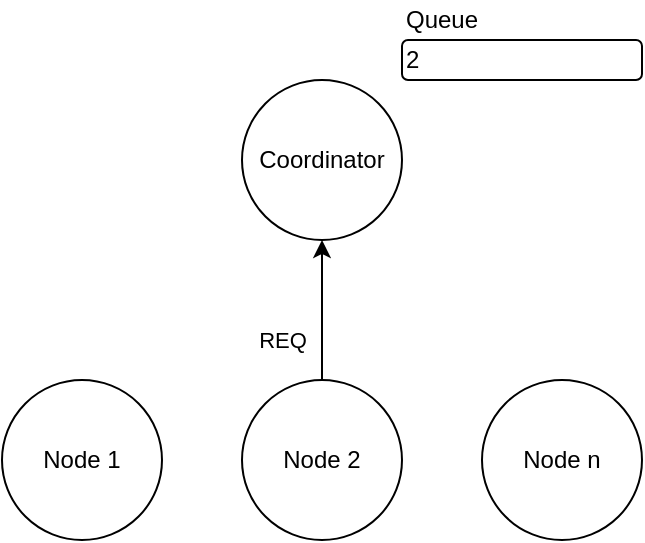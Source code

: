 <mxfile version="13.10.9" type="device"><diagram id="_2H_sgQlQEwFGXm6wrym" name="Page-1"><mxGraphModel dx="453" dy="676" grid="1" gridSize="10" guides="1" tooltips="1" connect="1" arrows="1" fold="1" page="1" pageScale="1" pageWidth="850" pageHeight="1100" math="0" shadow="0"><root><mxCell id="0"/><mxCell id="1" parent="0"/><mxCell id="r2Cv-r2D0T-Mn9ys9mXp-1" value="Node 1" style="ellipse;whiteSpace=wrap;html=1;aspect=fixed;" parent="1" vertex="1"><mxGeometry x="30" y="220" width="80" height="80" as="geometry"/></mxCell><mxCell id="4-pFUU6ZcjjcoiuQHcj3-1" style="edgeStyle=orthogonalEdgeStyle;rounded=0;orthogonalLoop=1;jettySize=auto;html=1;exitX=0.5;exitY=0;exitDx=0;exitDy=0;entryX=0.5;entryY=1;entryDx=0;entryDy=0;" edge="1" parent="1" source="r2Cv-r2D0T-Mn9ys9mXp-2" target="r2Cv-r2D0T-Mn9ys9mXp-4"><mxGeometry relative="1" as="geometry"/></mxCell><mxCell id="4-pFUU6ZcjjcoiuQHcj3-2" value="REQ" style="edgeLabel;html=1;align=center;verticalAlign=middle;resizable=0;points=[];" vertex="1" connectable="0" parent="4-pFUU6ZcjjcoiuQHcj3-1"><mxGeometry x="-0.229" y="3" relative="1" as="geometry"><mxPoint x="-17" y="7" as="offset"/></mxGeometry></mxCell><mxCell id="r2Cv-r2D0T-Mn9ys9mXp-2" value="Node 2" style="ellipse;whiteSpace=wrap;html=1;aspect=fixed;" parent="1" vertex="1"><mxGeometry x="150" y="220" width="80" height="80" as="geometry"/></mxCell><mxCell id="r2Cv-r2D0T-Mn9ys9mXp-3" value="Node n" style="ellipse;whiteSpace=wrap;html=1;aspect=fixed;" parent="1" vertex="1"><mxGeometry x="270" y="220" width="80" height="80" as="geometry"/></mxCell><mxCell id="r2Cv-r2D0T-Mn9ys9mXp-4" value="Coordinator" style="ellipse;whiteSpace=wrap;html=1;aspect=fixed;" parent="1" vertex="1"><mxGeometry x="150" y="70" width="80" height="80" as="geometry"/></mxCell><mxCell id="r2Cv-r2D0T-Mn9ys9mXp-5" value="2" style="rounded=1;whiteSpace=wrap;html=1;align=left;" parent="1" vertex="1"><mxGeometry x="230" y="50" width="120" height="20" as="geometry"/></mxCell><mxCell id="r2Cv-r2D0T-Mn9ys9mXp-6" value="Queue" style="text;html=1;strokeColor=none;fillColor=none;align=center;verticalAlign=middle;whiteSpace=wrap;rounded=0;" parent="1" vertex="1"><mxGeometry x="230" y="30" width="40" height="20" as="geometry"/></mxCell></root></mxGraphModel></diagram></mxfile>